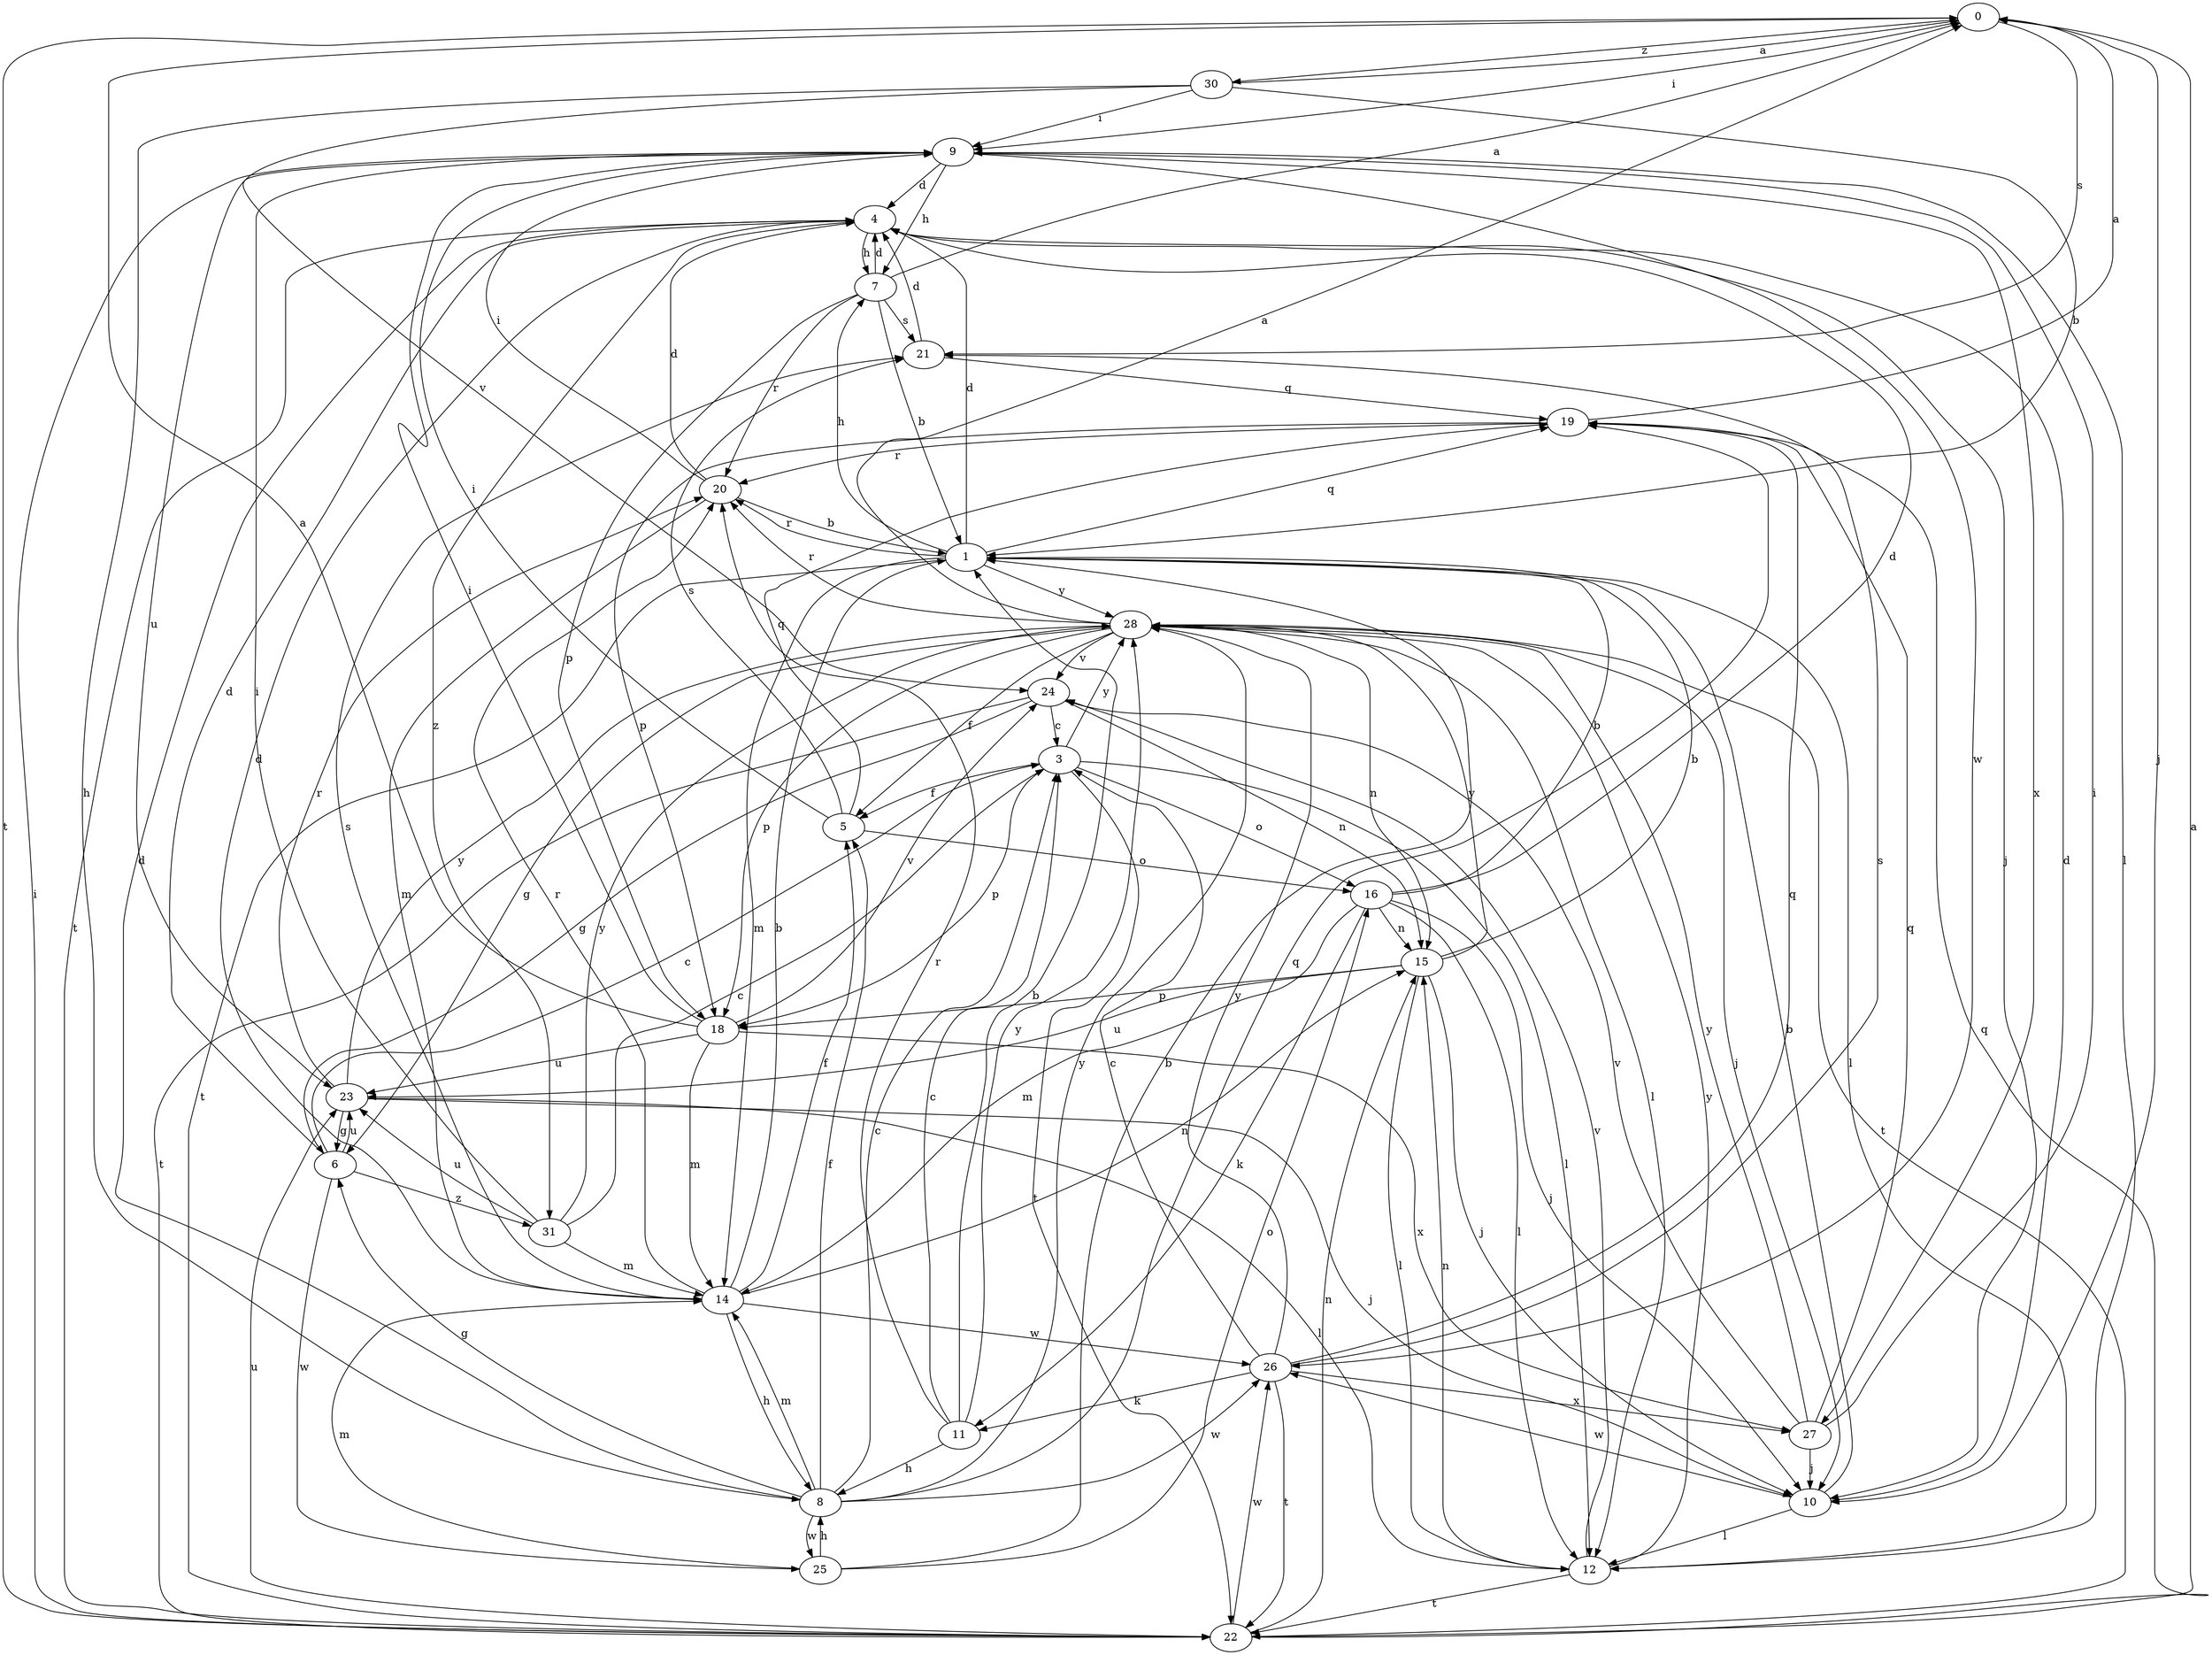 strict digraph  {
0;
1;
3;
4;
5;
6;
7;
8;
9;
10;
11;
12;
14;
15;
16;
18;
19;
20;
21;
22;
23;
24;
25;
26;
27;
28;
30;
31;
0 -> 9  [label=i];
0 -> 10  [label=j];
0 -> 21  [label=s];
0 -> 22  [label=t];
0 -> 30  [label=z];
1 -> 4  [label=d];
1 -> 7  [label=h];
1 -> 12  [label=l];
1 -> 14  [label=m];
1 -> 19  [label=q];
1 -> 20  [label=r];
1 -> 22  [label=t];
1 -> 28  [label=y];
3 -> 5  [label=f];
3 -> 12  [label=l];
3 -> 16  [label=o];
3 -> 18  [label=p];
3 -> 22  [label=t];
3 -> 28  [label=y];
4 -> 7  [label=h];
4 -> 10  [label=j];
4 -> 22  [label=t];
4 -> 31  [label=z];
5 -> 9  [label=i];
5 -> 16  [label=o];
5 -> 19  [label=q];
5 -> 21  [label=s];
6 -> 3  [label=c];
6 -> 4  [label=d];
6 -> 23  [label=u];
6 -> 25  [label=w];
6 -> 31  [label=z];
7 -> 0  [label=a];
7 -> 1  [label=b];
7 -> 4  [label=d];
7 -> 18  [label=p];
7 -> 20  [label=r];
7 -> 21  [label=s];
8 -> 3  [label=c];
8 -> 4  [label=d];
8 -> 5  [label=f];
8 -> 6  [label=g];
8 -> 14  [label=m];
8 -> 19  [label=q];
8 -> 25  [label=w];
8 -> 26  [label=w];
8 -> 28  [label=y];
9 -> 4  [label=d];
9 -> 7  [label=h];
9 -> 12  [label=l];
9 -> 23  [label=u];
9 -> 26  [label=w];
9 -> 27  [label=x];
10 -> 1  [label=b];
10 -> 4  [label=d];
10 -> 12  [label=l];
10 -> 26  [label=w];
11 -> 1  [label=b];
11 -> 3  [label=c];
11 -> 8  [label=h];
11 -> 20  [label=r];
11 -> 28  [label=y];
12 -> 15  [label=n];
12 -> 22  [label=t];
12 -> 24  [label=v];
12 -> 28  [label=y];
14 -> 1  [label=b];
14 -> 4  [label=d];
14 -> 5  [label=f];
14 -> 8  [label=h];
14 -> 15  [label=n];
14 -> 20  [label=r];
14 -> 21  [label=s];
14 -> 26  [label=w];
15 -> 1  [label=b];
15 -> 10  [label=j];
15 -> 12  [label=l];
15 -> 18  [label=p];
15 -> 23  [label=u];
15 -> 28  [label=y];
16 -> 1  [label=b];
16 -> 4  [label=d];
16 -> 10  [label=j];
16 -> 11  [label=k];
16 -> 12  [label=l];
16 -> 14  [label=m];
16 -> 15  [label=n];
18 -> 0  [label=a];
18 -> 9  [label=i];
18 -> 14  [label=m];
18 -> 23  [label=u];
18 -> 24  [label=v];
18 -> 27  [label=x];
19 -> 0  [label=a];
19 -> 18  [label=p];
19 -> 20  [label=r];
20 -> 1  [label=b];
20 -> 4  [label=d];
20 -> 9  [label=i];
20 -> 14  [label=m];
21 -> 4  [label=d];
21 -> 19  [label=q];
22 -> 0  [label=a];
22 -> 9  [label=i];
22 -> 15  [label=n];
22 -> 19  [label=q];
22 -> 23  [label=u];
22 -> 26  [label=w];
23 -> 6  [label=g];
23 -> 10  [label=j];
23 -> 12  [label=l];
23 -> 20  [label=r];
23 -> 28  [label=y];
24 -> 3  [label=c];
24 -> 6  [label=g];
24 -> 15  [label=n];
24 -> 22  [label=t];
25 -> 1  [label=b];
25 -> 8  [label=h];
25 -> 14  [label=m];
25 -> 16  [label=o];
26 -> 3  [label=c];
26 -> 11  [label=k];
26 -> 19  [label=q];
26 -> 21  [label=s];
26 -> 22  [label=t];
26 -> 27  [label=x];
26 -> 28  [label=y];
27 -> 9  [label=i];
27 -> 10  [label=j];
27 -> 19  [label=q];
27 -> 24  [label=v];
27 -> 28  [label=y];
28 -> 0  [label=a];
28 -> 5  [label=f];
28 -> 6  [label=g];
28 -> 10  [label=j];
28 -> 12  [label=l];
28 -> 15  [label=n];
28 -> 18  [label=p];
28 -> 20  [label=r];
28 -> 22  [label=t];
28 -> 24  [label=v];
30 -> 0  [label=a];
30 -> 1  [label=b];
30 -> 8  [label=h];
30 -> 9  [label=i];
30 -> 24  [label=v];
31 -> 3  [label=c];
31 -> 9  [label=i];
31 -> 14  [label=m];
31 -> 23  [label=u];
31 -> 28  [label=y];
}
